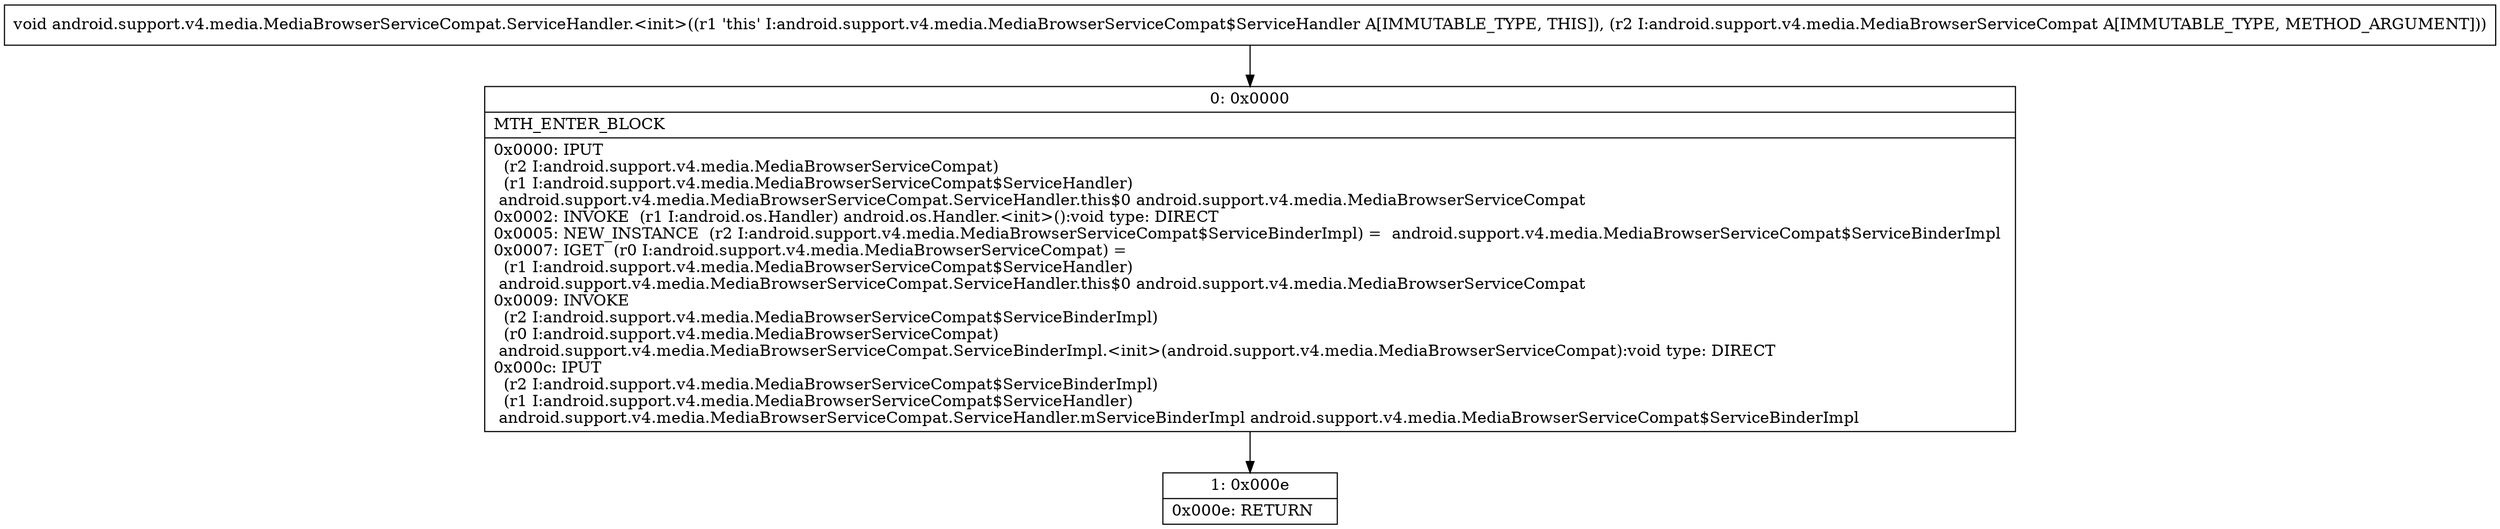 digraph "CFG forandroid.support.v4.media.MediaBrowserServiceCompat.ServiceHandler.\<init\>(Landroid\/support\/v4\/media\/MediaBrowserServiceCompat;)V" {
Node_0 [shape=record,label="{0\:\ 0x0000|MTH_ENTER_BLOCK\l|0x0000: IPUT  \l  (r2 I:android.support.v4.media.MediaBrowserServiceCompat)\l  (r1 I:android.support.v4.media.MediaBrowserServiceCompat$ServiceHandler)\l android.support.v4.media.MediaBrowserServiceCompat.ServiceHandler.this$0 android.support.v4.media.MediaBrowserServiceCompat \l0x0002: INVOKE  (r1 I:android.os.Handler) android.os.Handler.\<init\>():void type: DIRECT \l0x0005: NEW_INSTANCE  (r2 I:android.support.v4.media.MediaBrowserServiceCompat$ServiceBinderImpl) =  android.support.v4.media.MediaBrowserServiceCompat$ServiceBinderImpl \l0x0007: IGET  (r0 I:android.support.v4.media.MediaBrowserServiceCompat) = \l  (r1 I:android.support.v4.media.MediaBrowserServiceCompat$ServiceHandler)\l android.support.v4.media.MediaBrowserServiceCompat.ServiceHandler.this$0 android.support.v4.media.MediaBrowserServiceCompat \l0x0009: INVOKE  \l  (r2 I:android.support.v4.media.MediaBrowserServiceCompat$ServiceBinderImpl)\l  (r0 I:android.support.v4.media.MediaBrowserServiceCompat)\l android.support.v4.media.MediaBrowserServiceCompat.ServiceBinderImpl.\<init\>(android.support.v4.media.MediaBrowserServiceCompat):void type: DIRECT \l0x000c: IPUT  \l  (r2 I:android.support.v4.media.MediaBrowserServiceCompat$ServiceBinderImpl)\l  (r1 I:android.support.v4.media.MediaBrowserServiceCompat$ServiceHandler)\l android.support.v4.media.MediaBrowserServiceCompat.ServiceHandler.mServiceBinderImpl android.support.v4.media.MediaBrowserServiceCompat$ServiceBinderImpl \l}"];
Node_1 [shape=record,label="{1\:\ 0x000e|0x000e: RETURN   \l}"];
MethodNode[shape=record,label="{void android.support.v4.media.MediaBrowserServiceCompat.ServiceHandler.\<init\>((r1 'this' I:android.support.v4.media.MediaBrowserServiceCompat$ServiceHandler A[IMMUTABLE_TYPE, THIS]), (r2 I:android.support.v4.media.MediaBrowserServiceCompat A[IMMUTABLE_TYPE, METHOD_ARGUMENT])) }"];
MethodNode -> Node_0;
Node_0 -> Node_1;
}


